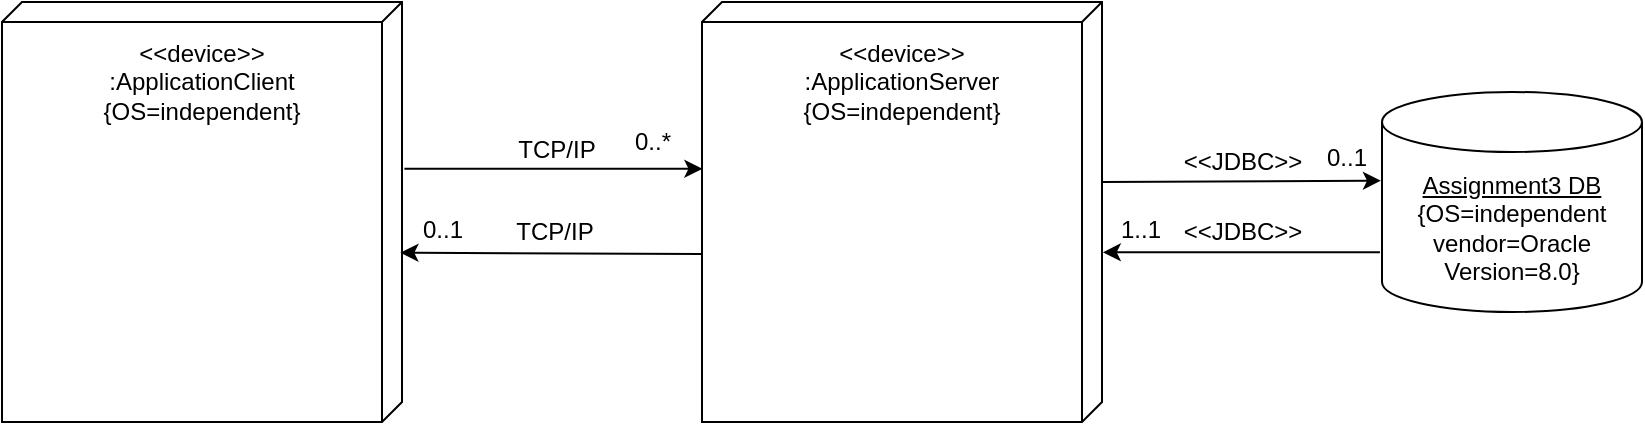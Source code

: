 <mxfile version="14.0.1" type="github">
  <diagram id="dBRtx-TbVDWdsvKZ1wc_" name="Page-1">
    <mxGraphModel dx="2272" dy="794" grid="1" gridSize="10" guides="1" tooltips="1" connect="1" arrows="1" fold="1" page="1" pageScale="1" pageWidth="850" pageHeight="1100" background="none" math="0" shadow="0">
      <root>
        <mxCell id="0" />
        <mxCell id="1" parent="0" />
        <mxCell id="52" style="edgeStyle=orthogonalEdgeStyle;rounded=0;orthogonalLoop=1;jettySize=auto;html=1;exitX=0.5;exitY=0.5;exitDx=0;exitDy=0;exitPerimeter=0;" parent="1" edge="1">
          <mxGeometry relative="1" as="geometry">
            <mxPoint x="220" y="530" as="targetPoint" />
          </mxGeometry>
        </mxCell>
        <mxCell id="171" value="&lt;u&gt;Assignment3 DB&lt;br&gt;&lt;/u&gt;{OS=independent&lt;br&gt;vendor=Oracle&lt;br&gt;Version=8.0}" style="shape=cylinder3;whiteSpace=wrap;html=1;boundedLbl=1;backgroundOutline=1;size=15;" parent="1" vertex="1">
          <mxGeometry x="650" y="215" width="130" height="110" as="geometry" />
        </mxCell>
        <mxCell id="172" value="" style="verticalAlign=top;align=center;spacingTop=8;spacingLeft=2;spacingRight=12;shape=cube;size=10;direction=south;fontStyle=4;html=1;" parent="1" vertex="1">
          <mxGeometry x="310" y="170" width="200" height="210" as="geometry" />
        </mxCell>
        <mxCell id="174" value="&amp;lt;&amp;lt;device&amp;gt;&amp;gt;&lt;br&gt;:ApplicationServer&lt;br&gt;{OS=independent}" style="text;html=1;strokeColor=none;fillColor=none;align=center;verticalAlign=middle;whiteSpace=wrap;rounded=0;" parent="1" vertex="1">
          <mxGeometry x="390" y="200" width="40" height="20" as="geometry" />
        </mxCell>
        <mxCell id="175" value="&amp;lt;&amp;lt;JDBC&amp;gt;&amp;gt;" style="text;html=1;align=center;verticalAlign=middle;resizable=0;points=[];autosize=1;" parent="1" vertex="1">
          <mxGeometry x="545" y="240" width="70" height="20" as="geometry" />
        </mxCell>
        <mxCell id="178" value="" style="verticalAlign=top;align=center;spacingTop=8;spacingLeft=2;spacingRight=12;shape=cube;size=10;direction=south;fontStyle=4;html=1;" parent="1" vertex="1">
          <mxGeometry x="-40" y="170" width="200" height="210" as="geometry" />
        </mxCell>
        <mxCell id="179" value="&amp;lt;&amp;lt;device&amp;gt;&amp;gt;&lt;br&gt;:ApplicationClient&lt;br&gt;{OS=independent}" style="text;html=1;strokeColor=none;fillColor=none;align=center;verticalAlign=middle;whiteSpace=wrap;rounded=0;" parent="1" vertex="1">
          <mxGeometry x="40" y="200" width="40" height="20" as="geometry" />
        </mxCell>
        <mxCell id="181" value="0..*" style="text;html=1;align=center;verticalAlign=middle;resizable=0;points=[];autosize=1;" parent="1" vertex="1">
          <mxGeometry x="270" y="230" width="30" height="20" as="geometry" />
        </mxCell>
        <mxCell id="182" value="0..1" style="text;html=1;align=center;verticalAlign=middle;resizable=0;points=[];autosize=1;" parent="1" vertex="1">
          <mxGeometry x="160" y="274" width="40" height="20" as="geometry" />
        </mxCell>
        <mxCell id="183" value="TCP/IP" style="text;html=1;align=center;verticalAlign=middle;resizable=0;points=[];autosize=1;" parent="1" vertex="1">
          <mxGeometry x="212" y="234" width="50" height="20" as="geometry" />
        </mxCell>
        <mxCell id="184" value="0..1" style="text;html=1;align=center;verticalAlign=middle;resizable=0;points=[];autosize=1;" parent="1" vertex="1">
          <mxGeometry x="612" y="238" width="40" height="20" as="geometry" />
        </mxCell>
        <mxCell id="185" value="1..1" style="text;html=1;align=center;verticalAlign=middle;resizable=0;points=[];autosize=1;" parent="1" vertex="1">
          <mxGeometry x="509" y="274" width="40" height="20" as="geometry" />
        </mxCell>
        <mxCell id="IcQRFK_hQdvv71cz59ng-185" value="" style="endArrow=classic;html=1;exitX=0.397;exitY=-0.006;exitDx=0;exitDy=0;exitPerimeter=0;entryX=0.397;entryY=0.999;entryDx=0;entryDy=0;entryPerimeter=0;" parent="1" source="178" target="172" edge="1">
          <mxGeometry width="50" height="50" relative="1" as="geometry">
            <mxPoint x="420" y="280" as="sourcePoint" />
            <mxPoint x="470" y="230" as="targetPoint" />
          </mxGeometry>
        </mxCell>
        <mxCell id="IcQRFK_hQdvv71cz59ng-186" value="TCP/IP" style="text;html=1;align=center;verticalAlign=middle;resizable=0;points=[];autosize=1;" parent="1" vertex="1">
          <mxGeometry x="211" y="275" width="50" height="20" as="geometry" />
        </mxCell>
        <mxCell id="IcQRFK_hQdvv71cz59ng-187" value="" style="endArrow=classic;html=1;exitX=0.6;exitY=1.002;exitDx=0;exitDy=0;exitPerimeter=0;entryX=0.597;entryY=0.004;entryDx=0;entryDy=0;entryPerimeter=0;" parent="1" source="172" target="178" edge="1">
          <mxGeometry width="50" height="50" relative="1" as="geometry">
            <mxPoint x="160.0" y="300.0" as="sourcePoint" />
            <mxPoint x="309.0" y="300.0" as="targetPoint" />
          </mxGeometry>
        </mxCell>
        <mxCell id="IcQRFK_hQdvv71cz59ng-188" value="" style="endArrow=classic;html=1;exitX=0.397;exitY=-0.006;exitDx=0;exitDy=0;exitPerimeter=0;entryX=-0.004;entryY=0.403;entryDx=0;entryDy=0;entryPerimeter=0;" parent="1" target="171" edge="1">
          <mxGeometry width="50" height="50" relative="1" as="geometry">
            <mxPoint x="510.0" y="260.0" as="sourcePoint" />
            <mxPoint x="659.0" y="260.0" as="targetPoint" />
          </mxGeometry>
        </mxCell>
        <mxCell id="IcQRFK_hQdvv71cz59ng-189" value="" style="endArrow=classic;html=1;exitX=-0.008;exitY=0.728;exitDx=0;exitDy=0;exitPerimeter=0;entryX=0.596;entryY=-0.002;entryDx=0;entryDy=0;entryPerimeter=0;" parent="1" source="171" target="172" edge="1">
          <mxGeometry width="50" height="50" relative="1" as="geometry">
            <mxPoint x="545.0" y="400.0" as="sourcePoint" />
            <mxPoint x="694.0" y="400.0" as="targetPoint" />
          </mxGeometry>
        </mxCell>
        <mxCell id="IcQRFK_hQdvv71cz59ng-190" value="&amp;lt;&amp;lt;JDBC&amp;gt;&amp;gt;" style="text;html=1;align=center;verticalAlign=middle;resizable=0;points=[];autosize=1;" parent="1" vertex="1">
          <mxGeometry x="545" y="275" width="70" height="20" as="geometry" />
        </mxCell>
      </root>
    </mxGraphModel>
  </diagram>
</mxfile>
